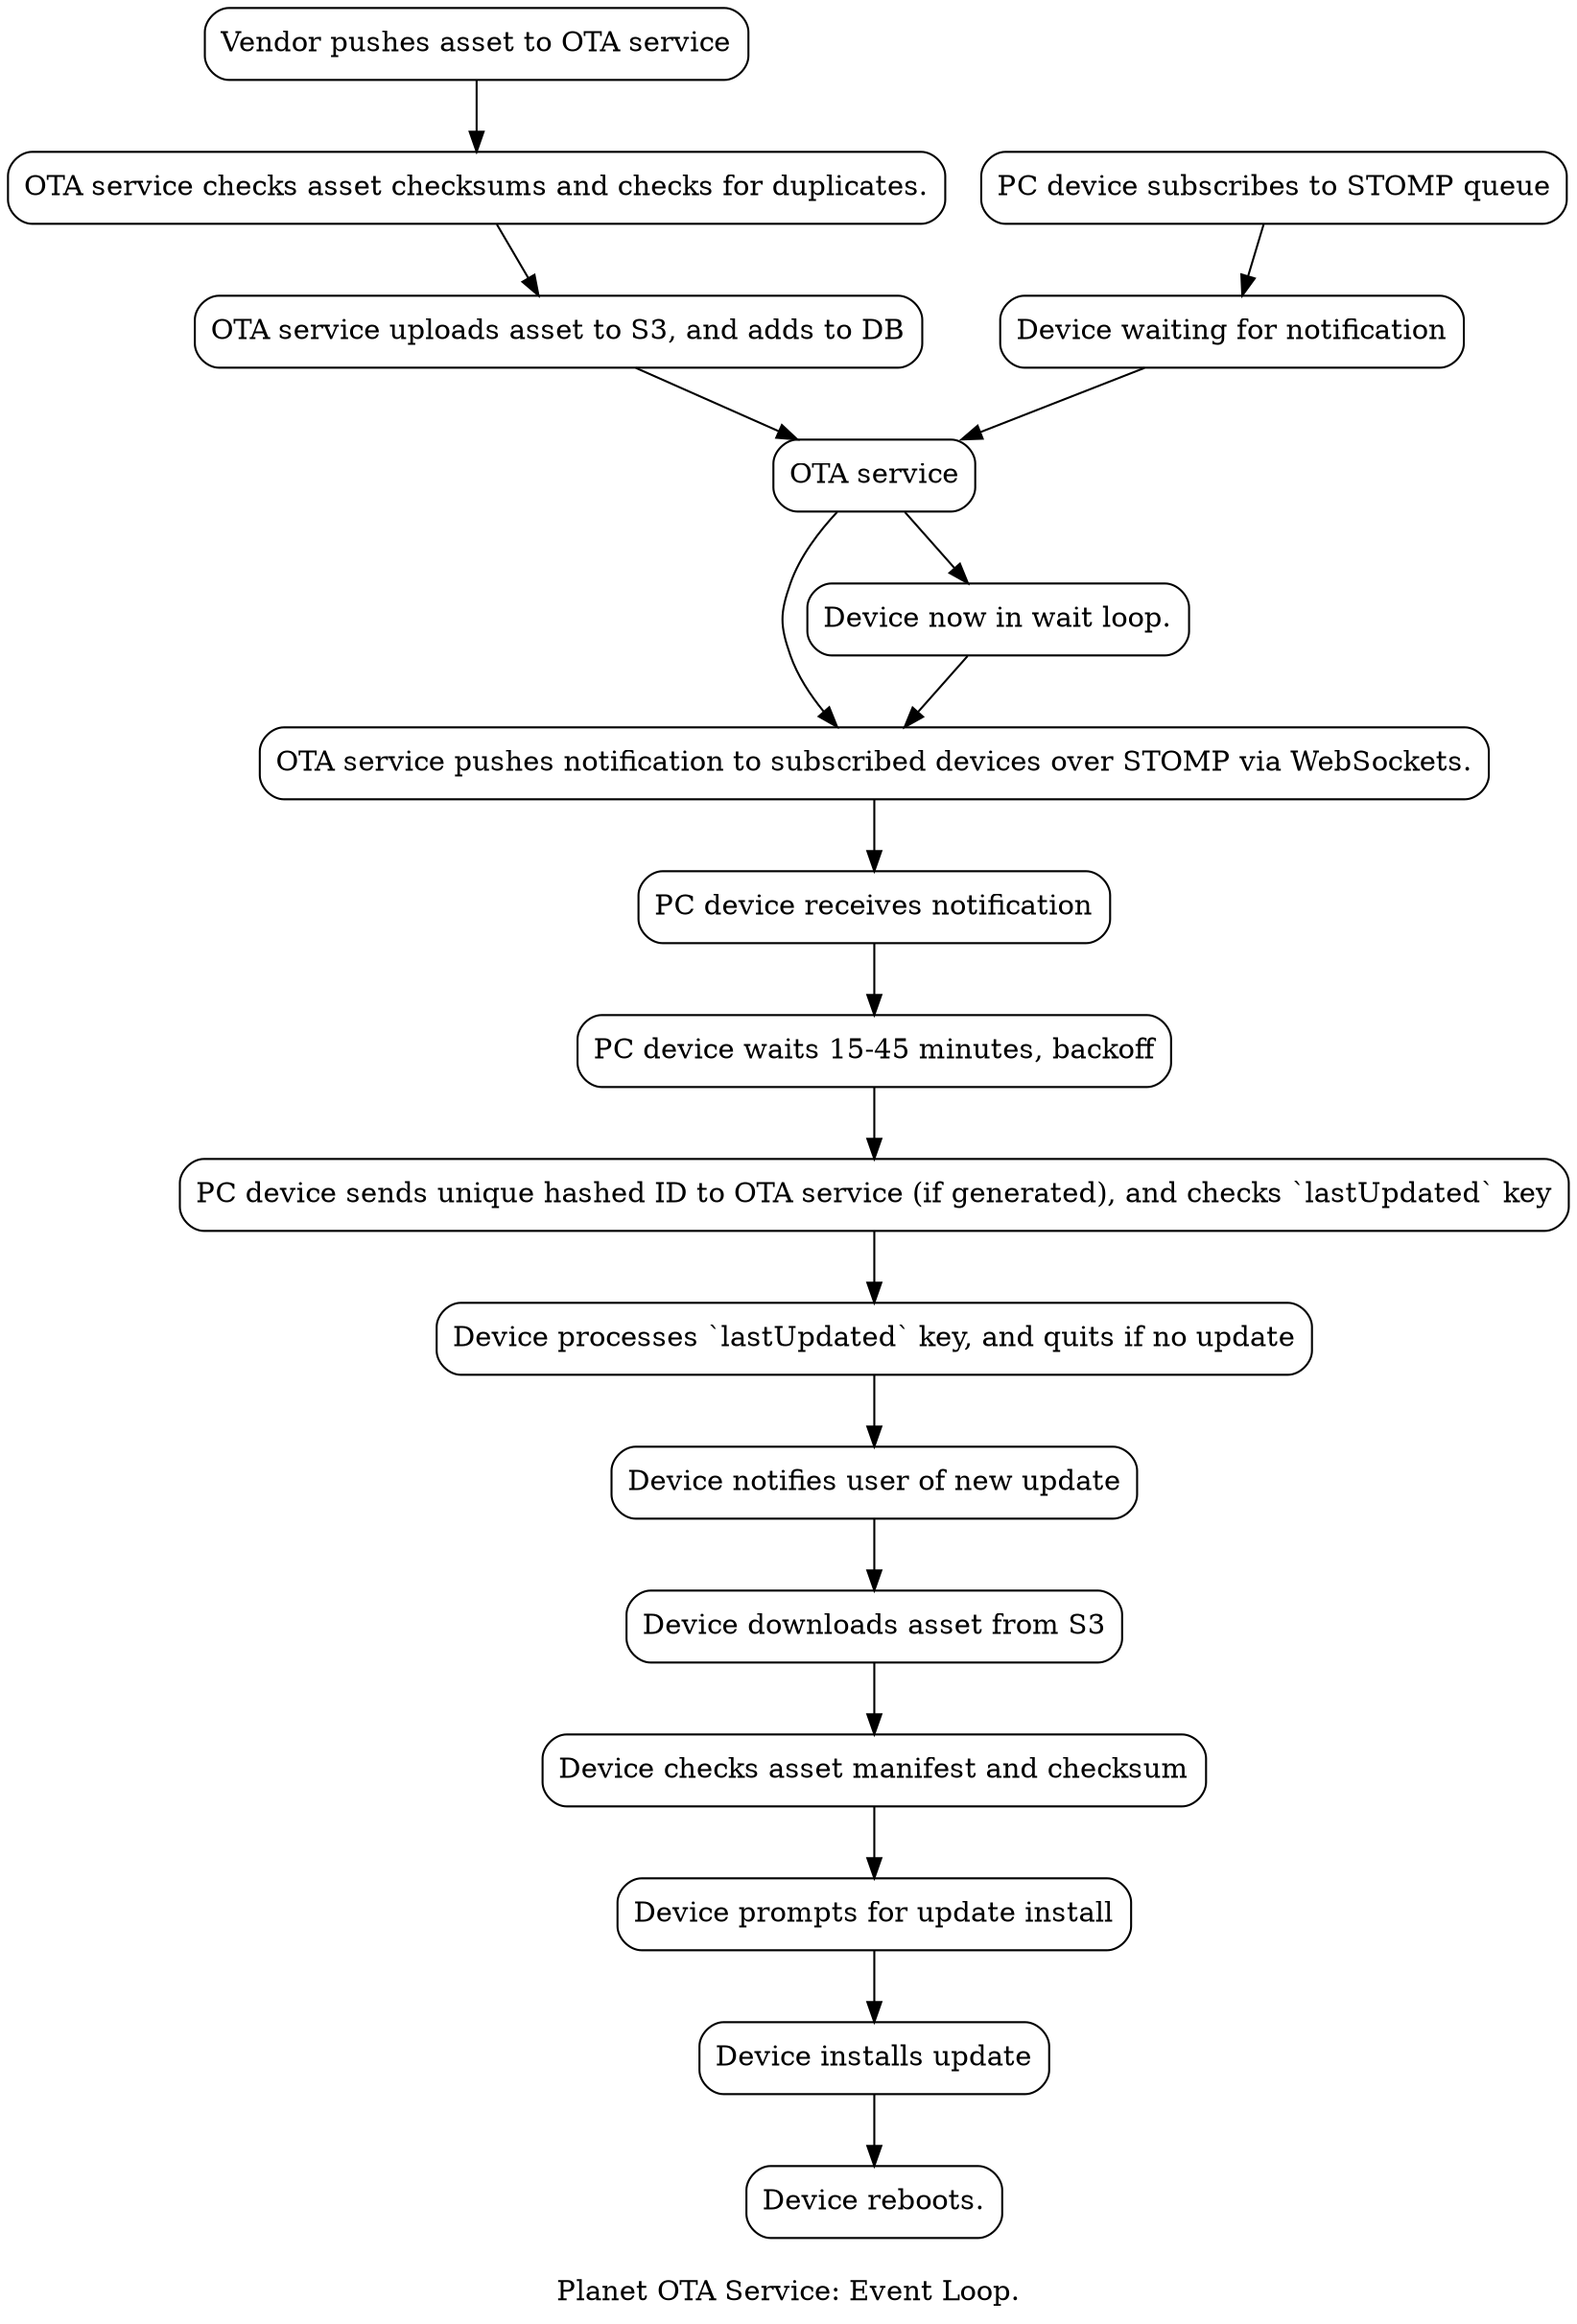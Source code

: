 digraph PlanetOtaUpdateEventLoop {
    label = "\nPlanet OTA Service: Event Loop.";
    node [shape=box, style=rounded];

    vendor_push [label = "Vendor pushes asset to OTA service"];
    ota_check_before_process [label = "OTA service checks asset checksums and checks for duplicates."];
    ota_process [label = "OTA service uploads asset to S3, and adds to DB"];
    ota_notify [label = "OTA service pushes notification to subscribed devices over STOMP via WebSockets."]
    ota_service [label = "OTA service"];

    vendor_push->ota_check_before_process->ota_process->ota_service;
    ota_service->ota_notify;

    device_enter [label = "PC device subscribes to STOMP queue"];
    device_wait [label = "Device waiting for notification"]
    device_in_loop [label = "Device now in wait loop."];
    device_receive_notify [label = "PC device receives notification"];
    device_wait_backoff [label = "PC device waits 15-45 minutes, backoff"];
    device_sends_meta [label = "PC device sends unique hashed ID to OTA service (if generated), and checks `lastUpdated` key"];
    device_process_listing [label = "Device processes `lastUpdated` key, and quits if no update"]
    
    device_enter->device_wait->ota_service->device_in_loop->ota_notify;
    ota_notify->device_receive_notify;
    device_receive_notify->device_wait_backoff->device_sends_meta->device_process_listing;
    
    device_notifies_user [label = "Device notifies user of new update"];
    device_dl_from_s3 [label = "Device downloads asset from S3"];
    device_checks_checksum [label = "Device checks asset manifest and checksum"];
    device_prompts_for_install [label = "Device prompts for update install"];
    device_install_update [label = "Device installs update"];
    device_reboot [label = "Device reboots."]

    device_process_listing->device_notifies_user;
    device_notifies_user->device_dl_from_s3->device_checks_checksum;
    device_checks_checksum->device_prompts_for_install->device_install_update->device_reboot;
}


